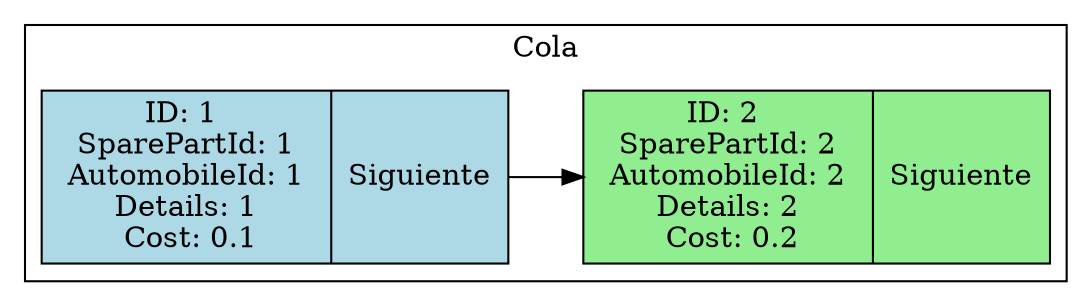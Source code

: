 digraph G {
    node [shape=record];
    rankdir=LR;
    subgraph cluster_0 {
        label = "Cola";
        n0 [label = "{<data> ID: 1 \n SparePartId: 1 \n AutomobileId: 1 \n Details: 1 \n Cost: 0.1 | <next> Siguiente }"];
        n1 [label = "{<data> ID: 2 \n SparePartId: 2 \n AutomobileId: 2 \n Details: 2 \n Cost: 0.2 | <next> Siguiente }"];
        n0:next -> n1:data;
        n0 [style=filled, fillcolor=lightblue]; // Front of Queue
        n1 [style=filled, fillcolor=lightgreen]; // Rear of Queue
    }
}
